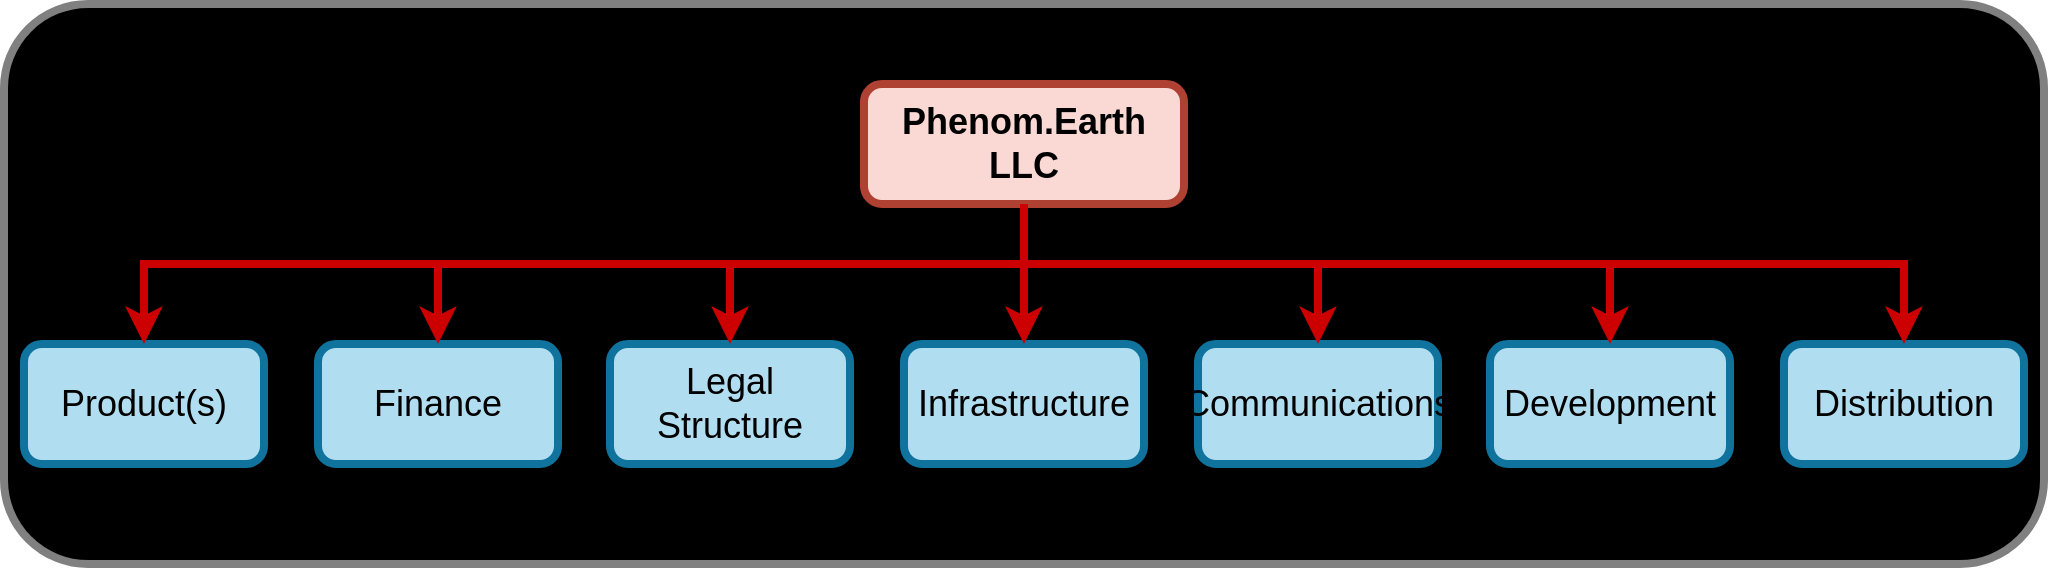 <mxfile version="22.1.18" type="device">
  <diagram name="Phenom Earth Overview" id="FYQOKUv9saEi2ekxj1eN">
    <mxGraphModel dx="3105" dy="1486" grid="1" gridSize="10" guides="1" tooltips="1" connect="1" arrows="1" fold="1" page="1" pageScale="1" pageWidth="827" pageHeight="1169" math="0" shadow="0">
      <root>
        <mxCell id="0" />
        <mxCell id="1" style="locked=1;" parent="0" />
        <mxCell id="lYxEztQFuUf-SZ8Mdh8F-1" value="" style="rounded=1;whiteSpace=wrap;html=1;strokeColor=#808080;fillColor=#000000;strokeWidth=4;" vertex="1" parent="1">
          <mxGeometry x="-490" y="1100" width="1020" height="280" as="geometry" />
        </mxCell>
        <mxCell id="VLQ56Zi2dIuav5skoTrc-2" value="Chart Objects" style="" parent="0" />
        <UserObject label="Phenom.Earth LLC" link="data:page/id,FYQOKUv9saEi2ekxj1eN" id="VLQ56Zi2dIuav5skoTrc-5">
          <mxCell style="rounded=1;whiteSpace=wrap;html=1;fillColor=#fad9d5;strokeColor=#ae4132;fontStyle=1;fontSize=18;strokeWidth=4;" parent="VLQ56Zi2dIuav5skoTrc-2" vertex="1">
            <mxGeometry x="-60" y="1140" width="160" height="60" as="geometry" />
          </mxCell>
        </UserObject>
        <UserObject label="Legal Structure" link="data:page/id,rR30z2jGueo1I74trfyR" id="VLQ56Zi2dIuav5skoTrc-6">
          <mxCell style="rounded=1;whiteSpace=wrap;html=1;fillColor=#b1ddf0;strokeColor=#10739e;fontSize=18;strokeWidth=4;" parent="VLQ56Zi2dIuav5skoTrc-2" vertex="1">
            <mxGeometry x="-187" y="1270" width="120" height="60" as="geometry" />
          </mxCell>
        </UserObject>
        <UserObject label="Infrastructure" link="data:page/id,ZegVBP1Mj31ExeqgBXmB" id="VLQ56Zi2dIuav5skoTrc-7">
          <mxCell style="rounded=1;whiteSpace=wrap;html=1;fillColor=#b1ddf0;strokeColor=#10739e;fontSize=18;strokeWidth=4;" parent="VLQ56Zi2dIuav5skoTrc-2" vertex="1">
            <mxGeometry x="-40" y="1270" width="120" height="60" as="geometry" />
          </mxCell>
        </UserObject>
        <UserObject label="Communications" link="data:page/id,DjFq4JcjLwqfv5wtooIH" id="VLQ56Zi2dIuav5skoTrc-8">
          <mxCell style="rounded=1;whiteSpace=wrap;html=1;fillColor=#b1ddf0;strokeColor=#10739e;fontSize=18;strokeWidth=4;" parent="VLQ56Zi2dIuav5skoTrc-2" vertex="1">
            <mxGeometry x="107" y="1270" width="120" height="60" as="geometry" />
          </mxCell>
        </UserObject>
        <UserObject label="Development" link="data:page/id,ZegVBP1Mj31ExeqgBXmB" id="VLQ56Zi2dIuav5skoTrc-9">
          <mxCell style="rounded=1;whiteSpace=wrap;html=1;fillColor=#b1ddf0;strokeColor=#10739e;fontSize=18;strokeWidth=4;" parent="VLQ56Zi2dIuav5skoTrc-2" vertex="1">
            <mxGeometry x="253" y="1270" width="120" height="60" as="geometry" />
          </mxCell>
        </UserObject>
        <UserObject label="Finance" link="data:page/id,7T6PHy65-GRRwcmaSdq_" id="VLQ56Zi2dIuav5skoTrc-10">
          <mxCell style="rounded=1;whiteSpace=wrap;html=1;fillColor=#b1ddf0;strokeColor=#10739e;fontSize=18;strokeWidth=4;" parent="VLQ56Zi2dIuav5skoTrc-2" vertex="1">
            <mxGeometry x="-333" y="1270" width="120" height="60" as="geometry" />
          </mxCell>
        </UserObject>
        <UserObject label="Product(s)" link="data:page/id,HtVPf_RpaMHL7R82yz3l" id="VLQ56Zi2dIuav5skoTrc-11">
          <mxCell style="rounded=1;whiteSpace=wrap;html=1;fillColor=#b1ddf0;strokeColor=#10739e;fontSize=18;strokeWidth=4;" parent="VLQ56Zi2dIuav5skoTrc-2" vertex="1">
            <mxGeometry x="-480" y="1270" width="120" height="60" as="geometry" />
          </mxCell>
        </UserObject>
        <UserObject label="Distribution" link="data:page/id,liJQL4V09ln4M0IYCLkd" id="VLQ56Zi2dIuav5skoTrc-12">
          <mxCell style="rounded=1;whiteSpace=wrap;html=1;fillColor=#b1ddf0;strokeColor=#10739e;fontSize=18;strokeWidth=4;" parent="VLQ56Zi2dIuav5skoTrc-2" vertex="1">
            <mxGeometry x="400" y="1270" width="120" height="60" as="geometry" />
          </mxCell>
        </UserObject>
        <mxCell id="VLQ56Zi2dIuav5skoTrc-13" value="" style="edgeStyle=orthogonalEdgeStyle;rounded=0;orthogonalLoop=1;jettySize=auto;html=1;exitX=0.5;exitY=1;exitDx=0;exitDy=0;entryX=0.5;entryY=0;entryDx=0;entryDy=0;strokeColor=#CC0000;strokeWidth=4;" parent="VLQ56Zi2dIuav5skoTrc-2" source="VLQ56Zi2dIuav5skoTrc-5" target="VLQ56Zi2dIuav5skoTrc-6" edge="1">
          <mxGeometry relative="1" as="geometry">
            <Array as="points">
              <mxPoint x="160" y="1230" />
              <mxPoint x="-100" y="1230" />
            </Array>
          </mxGeometry>
        </mxCell>
        <mxCell id="VLQ56Zi2dIuav5skoTrc-14" value="" style="edgeStyle=orthogonalEdgeStyle;rounded=0;orthogonalLoop=1;jettySize=auto;html=1;exitX=0.5;exitY=1;exitDx=0;exitDy=0;entryX=0.5;entryY=0;entryDx=0;entryDy=0;strokeColor=#CC0000;strokeWidth=4;" parent="VLQ56Zi2dIuav5skoTrc-2" source="VLQ56Zi2dIuav5skoTrc-5" target="VLQ56Zi2dIuav5skoTrc-7" edge="1">
          <mxGeometry relative="1" as="geometry">
            <Array as="points">
              <mxPoint x="160" y="1230" />
              <mxPoint x="40" y="1230" />
            </Array>
          </mxGeometry>
        </mxCell>
        <mxCell id="VLQ56Zi2dIuav5skoTrc-15" value="" style="edgeStyle=orthogonalEdgeStyle;rounded=0;orthogonalLoop=1;jettySize=auto;html=1;exitX=0.5;exitY=1;exitDx=0;exitDy=0;entryX=0.5;entryY=0;entryDx=0;entryDy=0;strokeColor=#CC0000;strokeWidth=4;" parent="VLQ56Zi2dIuav5skoTrc-2" source="VLQ56Zi2dIuav5skoTrc-5" target="VLQ56Zi2dIuav5skoTrc-8" edge="1">
          <mxGeometry relative="1" as="geometry">
            <Array as="points">
              <mxPoint x="160" y="1230" />
              <mxPoint x="180" y="1230" />
            </Array>
          </mxGeometry>
        </mxCell>
        <mxCell id="VLQ56Zi2dIuav5skoTrc-16" value="" style="edgeStyle=orthogonalEdgeStyle;rounded=0;orthogonalLoop=1;jettySize=auto;html=1;exitX=0.5;exitY=1;exitDx=0;exitDy=0;entryX=0.5;entryY=0;entryDx=0;entryDy=0;strokeColor=#CC0000;strokeWidth=4;" parent="VLQ56Zi2dIuav5skoTrc-2" source="VLQ56Zi2dIuav5skoTrc-5" target="VLQ56Zi2dIuav5skoTrc-9" edge="1">
          <mxGeometry relative="1" as="geometry">
            <Array as="points">
              <mxPoint x="160" y="1230" />
              <mxPoint x="320" y="1230" />
            </Array>
          </mxGeometry>
        </mxCell>
        <mxCell id="VLQ56Zi2dIuav5skoTrc-17" value="" style="edgeStyle=orthogonalEdgeStyle;rounded=0;orthogonalLoop=1;jettySize=auto;html=1;exitX=0.5;exitY=1;exitDx=0;exitDy=0;entryX=0.5;entryY=0;entryDx=0;entryDy=0;strokeColor=#CC0000;strokeWidth=4;" parent="VLQ56Zi2dIuav5skoTrc-2" source="VLQ56Zi2dIuav5skoTrc-5" target="VLQ56Zi2dIuav5skoTrc-10" edge="1">
          <mxGeometry relative="1" as="geometry">
            <Array as="points">
              <mxPoint x="160" y="1230" />
              <mxPoint x="-270" y="1230" />
            </Array>
          </mxGeometry>
        </mxCell>
        <mxCell id="VLQ56Zi2dIuav5skoTrc-18" value="" style="edgeStyle=orthogonalEdgeStyle;rounded=0;orthogonalLoop=1;jettySize=auto;html=1;exitX=0.5;exitY=1;exitDx=0;exitDy=0;entryX=0.5;entryY=0;entryDx=0;entryDy=0;strokeColor=#CC0000;strokeWidth=4;" parent="VLQ56Zi2dIuav5skoTrc-2" source="VLQ56Zi2dIuav5skoTrc-5" target="VLQ56Zi2dIuav5skoTrc-11" edge="1">
          <mxGeometry relative="1" as="geometry">
            <Array as="points">
              <mxPoint x="20" y="1230" />
              <mxPoint x="-420" y="1230" />
            </Array>
          </mxGeometry>
        </mxCell>
        <mxCell id="VLQ56Zi2dIuav5skoTrc-19" value="" style="edgeStyle=orthogonalEdgeStyle;rounded=0;orthogonalLoop=1;jettySize=auto;html=1;exitX=0.5;exitY=1;exitDx=0;exitDy=0;entryX=0.5;entryY=0;entryDx=0;entryDy=0;strokeColor=#CC0000;strokeWidth=4;" parent="VLQ56Zi2dIuav5skoTrc-2" source="VLQ56Zi2dIuav5skoTrc-5" target="VLQ56Zi2dIuav5skoTrc-12" edge="1">
          <mxGeometry relative="1" as="geometry">
            <Array as="points">
              <mxPoint x="160" y="1230" />
              <mxPoint x="180" y="1230" />
            </Array>
          </mxGeometry>
        </mxCell>
      </root>
    </mxGraphModel>
  </diagram>
</mxfile>